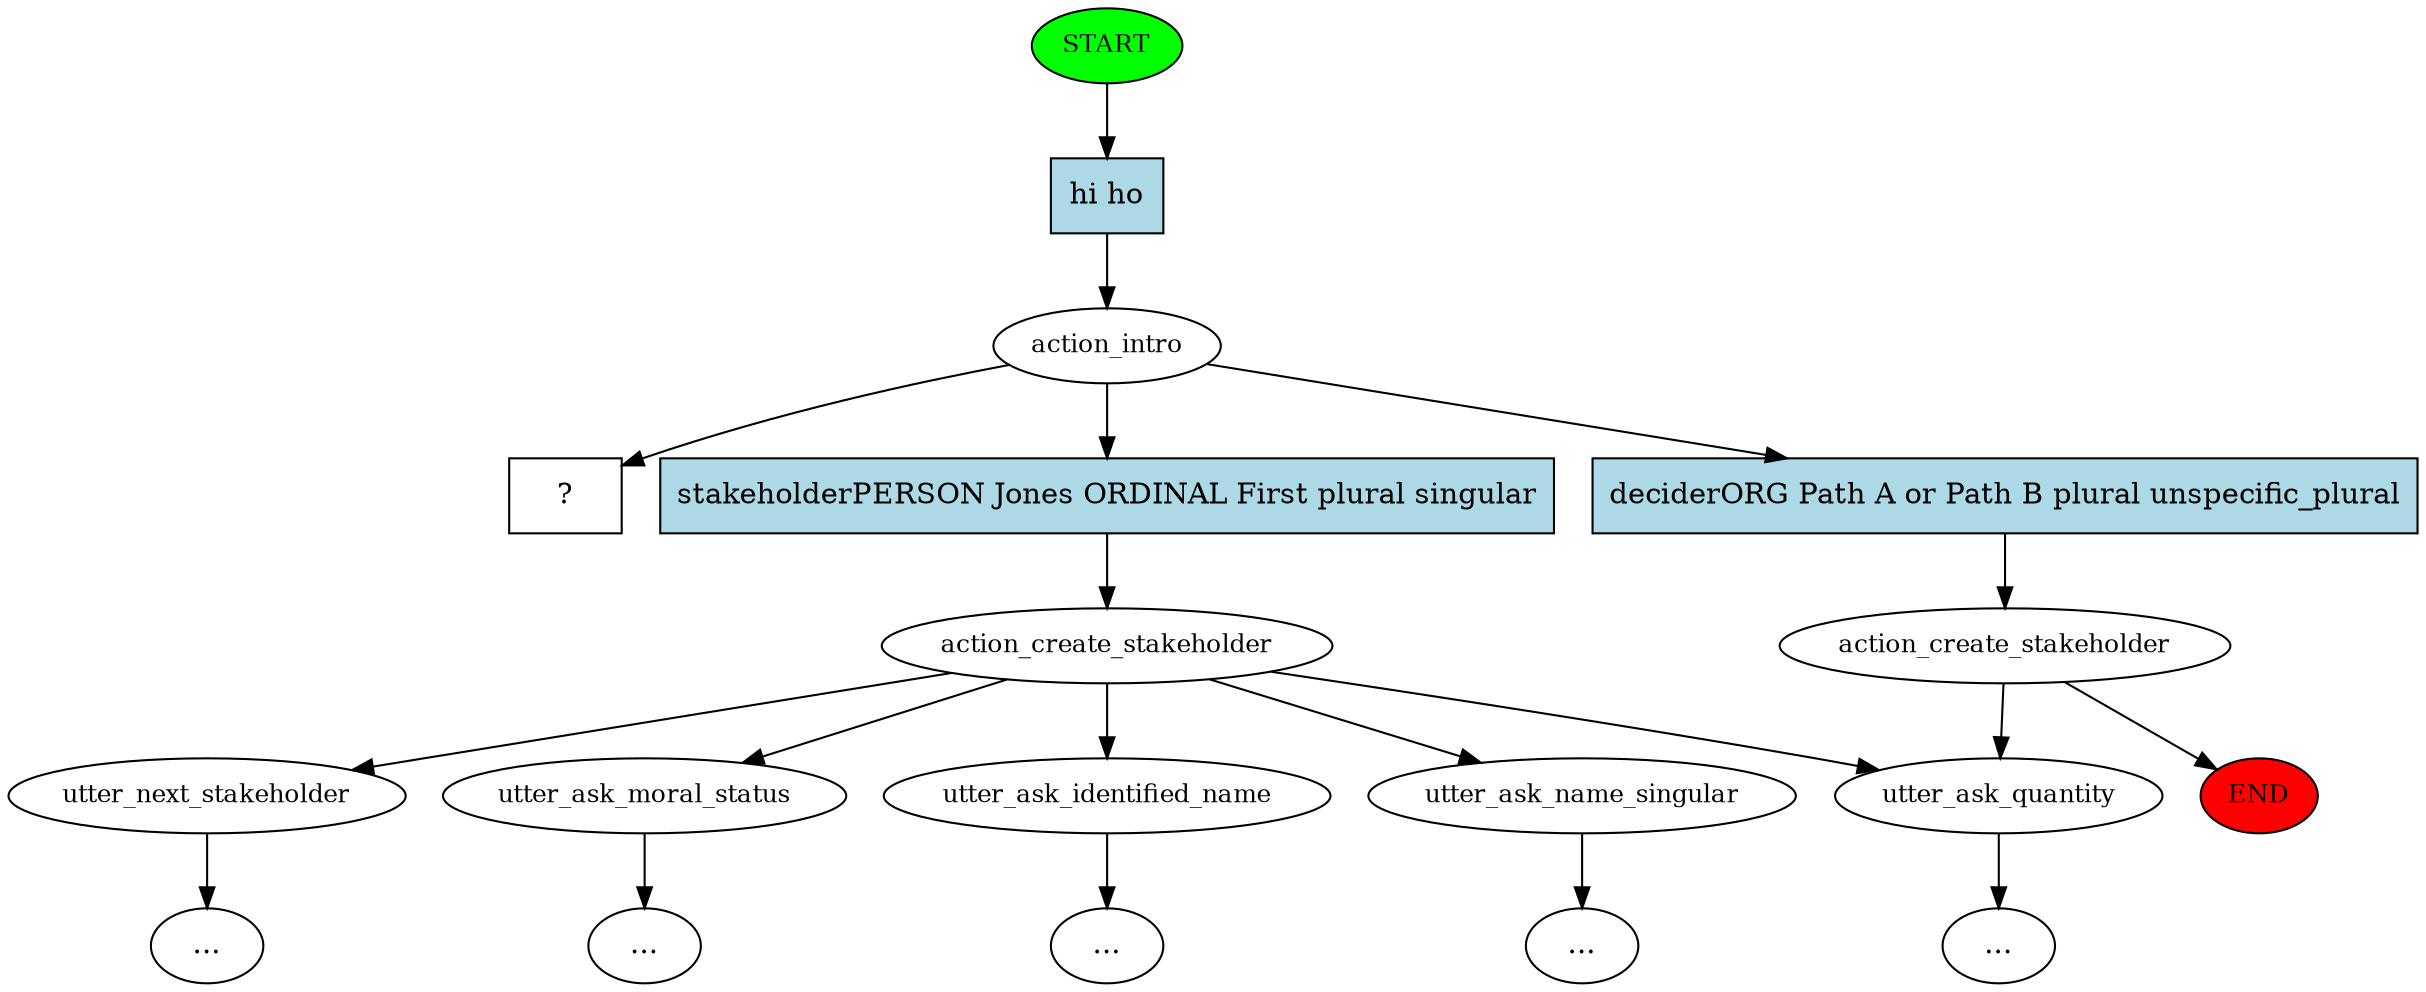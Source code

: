 digraph  {
0 [class="start active", fillcolor=green, fontsize=12, label=START, style=filled];
"-1" [class=end, fillcolor=red, fontsize=12, label=END, style=filled];
1 [class=active, fontsize=12, label=action_intro];
2 [class="", fontsize=12, label=action_create_stakeholder];
3 [class="", fontsize=12, label=utter_ask_name_singular];
"-4" [class=ellipsis, label="..."];
9 [class="", fontsize=12, label=utter_ask_quantity];
12 [class="", fontsize=12, label=utter_next_stakeholder];
"-12" [class=ellipsis, label="..."];
45 [class="", fontsize=12, label=utter_ask_moral_status];
"-17" [class=ellipsis, label="..."];
48 [class="", fontsize=12, label=utter_ask_identified_name];
"-19" [class=ellipsis, label="..."];
53 [class="", fontsize=12, label=action_create_stakeholder];
"-21" [class=ellipsis, label="..."];
61 [class="intent dashed active", label="  ?  ", shape=rect];
62 [class="intent active", fillcolor=lightblue, label="hi ho", shape=rect, style=filled];
63 [class=intent, fillcolor=lightblue, label="stakeholderPERSON Jones ORDINAL First plural singular", shape=rect, style=filled];
64 [class=intent, fillcolor=lightblue, label="deciderORG Path A or Path B plural unspecific_plural", shape=rect, style=filled];
0 -> 62  [class=active, key=0];
1 -> 61  [class=active, key=NONE, label=""];
1 -> 63  [class="", key=0];
1 -> 64  [class="", key=0];
2 -> 3  [class="", key=NONE, label=""];
2 -> 9  [class="", key=NONE, label=""];
2 -> 12  [class="", key=NONE, label=""];
2 -> 45  [class="", key=NONE, label=""];
2 -> 48  [class="", key=NONE, label=""];
3 -> "-4"  [class="", key=NONE, label=""];
9 -> "-21"  [class="", key=NONE, label=""];
12 -> "-12"  [class="", key=NONE, label=""];
45 -> "-17"  [class="", key=NONE, label=""];
48 -> "-19"  [class="", key=NONE, label=""];
53 -> "-1"  [class="", key=NONE, label=""];
53 -> 9  [class="", key=NONE, label=""];
62 -> 1  [class=active, key=0];
63 -> 2  [class="", key=0];
64 -> 53  [class="", key=0];
}
